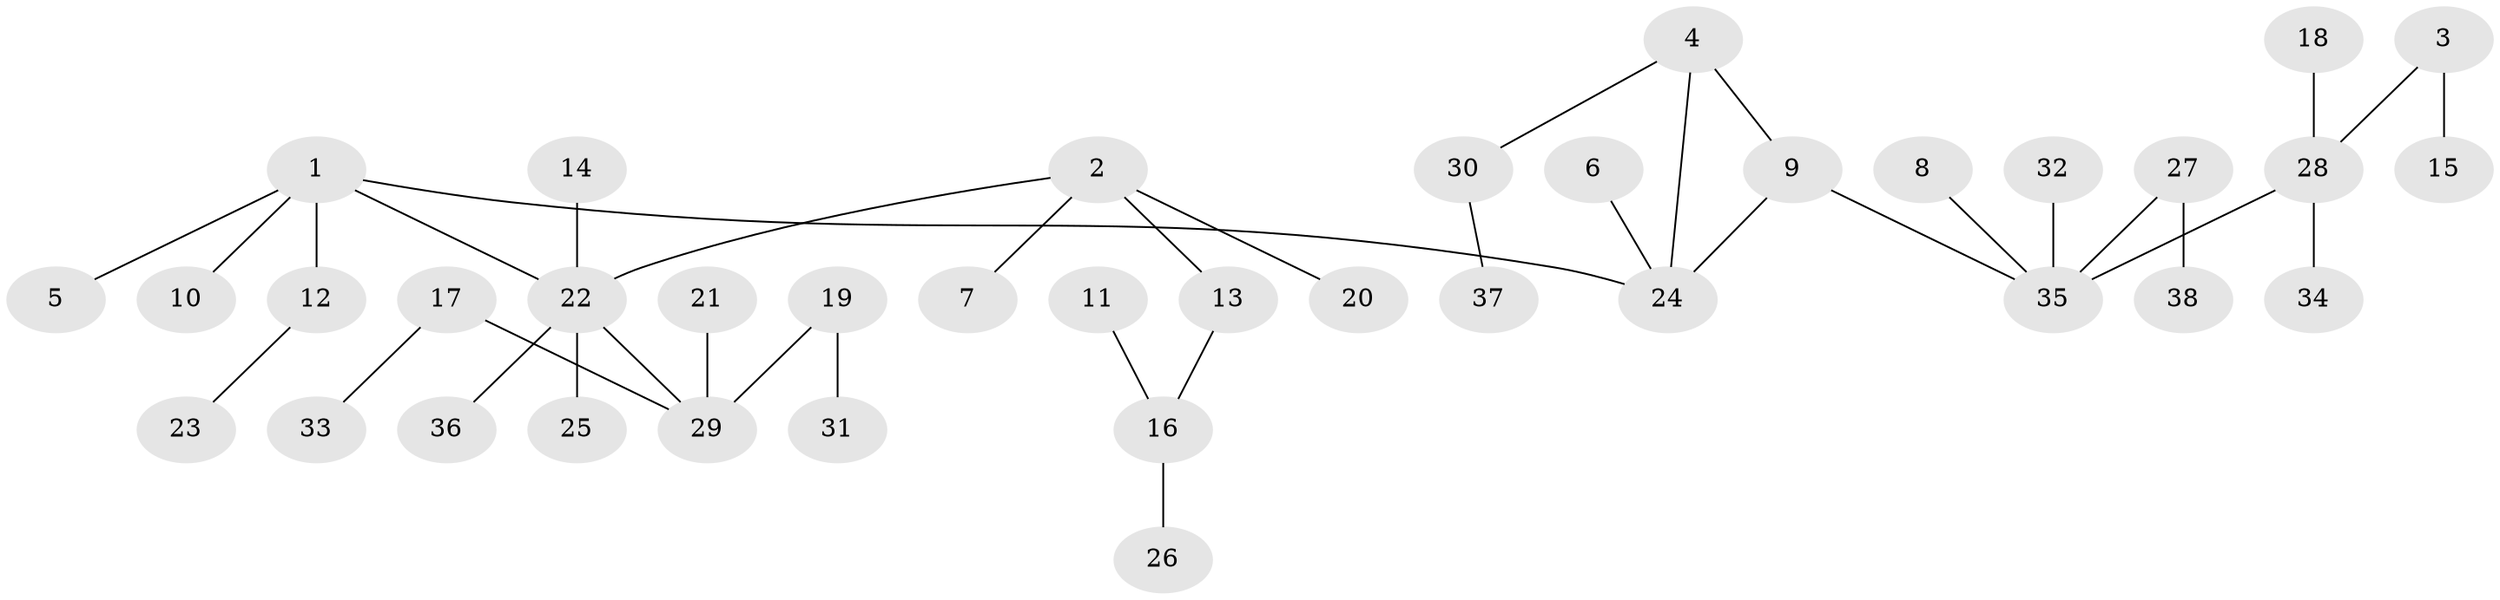 // original degree distribution, {3: 0.14473684210526316, 4: 0.06578947368421052, 5: 0.039473684210526314, 6: 0.013157894736842105, 2: 0.2894736842105263, 1: 0.4473684210526316}
// Generated by graph-tools (version 1.1) at 2025/25/03/09/25 03:25:29]
// undirected, 38 vertices, 38 edges
graph export_dot {
graph [start="1"]
  node [color=gray90,style=filled];
  1;
  2;
  3;
  4;
  5;
  6;
  7;
  8;
  9;
  10;
  11;
  12;
  13;
  14;
  15;
  16;
  17;
  18;
  19;
  20;
  21;
  22;
  23;
  24;
  25;
  26;
  27;
  28;
  29;
  30;
  31;
  32;
  33;
  34;
  35;
  36;
  37;
  38;
  1 -- 5 [weight=1.0];
  1 -- 10 [weight=1.0];
  1 -- 12 [weight=1.0];
  1 -- 22 [weight=1.0];
  1 -- 24 [weight=1.0];
  2 -- 7 [weight=1.0];
  2 -- 13 [weight=1.0];
  2 -- 20 [weight=1.0];
  2 -- 22 [weight=1.0];
  3 -- 15 [weight=1.0];
  3 -- 28 [weight=1.0];
  4 -- 9 [weight=1.0];
  4 -- 24 [weight=1.0];
  4 -- 30 [weight=1.0];
  6 -- 24 [weight=1.0];
  8 -- 35 [weight=1.0];
  9 -- 24 [weight=1.0];
  9 -- 35 [weight=1.0];
  11 -- 16 [weight=1.0];
  12 -- 23 [weight=1.0];
  13 -- 16 [weight=1.0];
  14 -- 22 [weight=1.0];
  16 -- 26 [weight=1.0];
  17 -- 29 [weight=1.0];
  17 -- 33 [weight=1.0];
  18 -- 28 [weight=1.0];
  19 -- 29 [weight=1.0];
  19 -- 31 [weight=1.0];
  21 -- 29 [weight=1.0];
  22 -- 25 [weight=1.0];
  22 -- 29 [weight=1.0];
  22 -- 36 [weight=1.0];
  27 -- 35 [weight=1.0];
  27 -- 38 [weight=1.0];
  28 -- 34 [weight=1.0];
  28 -- 35 [weight=1.0];
  30 -- 37 [weight=1.0];
  32 -- 35 [weight=1.0];
}
